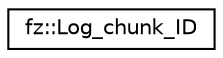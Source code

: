 digraph "Graphical Class Hierarchy"
{
 // LATEX_PDF_SIZE
  edge [fontname="Helvetica",fontsize="10",labelfontname="Helvetica",labelfontsize="10"];
  node [fontname="Helvetica",fontsize="10",shape=record];
  rankdir="LR";
  Node0 [label="fz::Log_chunk_ID",height=0.2,width=0.4,color="black", fillcolor="white", style="filled",URL="$classfz_1_1Log__chunk__ID.html",tooltip=" "];
}
